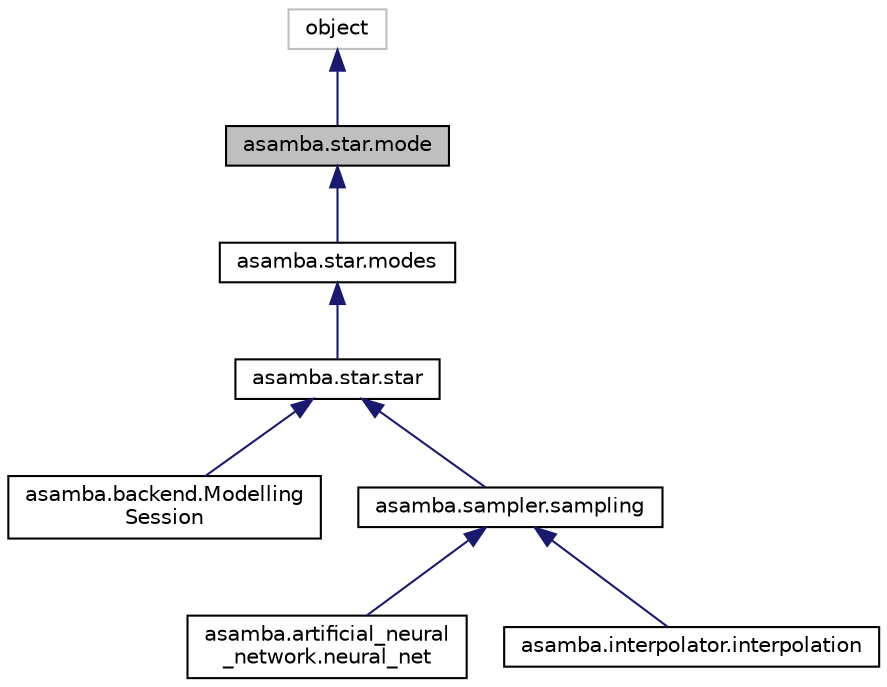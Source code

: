 digraph "asamba.star.mode"
{
  edge [fontname="Helvetica",fontsize="10",labelfontname="Helvetica",labelfontsize="10"];
  node [fontname="Helvetica",fontsize="10",shape=record];
  Node0 [label="asamba.star.mode",height=0.2,width=0.4,color="black", fillcolor="grey75", style="filled", fontcolor="black"];
  Node1 -> Node0 [dir="back",color="midnightblue",fontsize="10",style="solid"];
  Node1 [label="object",height=0.2,width=0.4,color="grey75", fillcolor="white", style="filled"];
  Node0 -> Node2 [dir="back",color="midnightblue",fontsize="10",style="solid"];
  Node2 [label="asamba.star.modes",height=0.2,width=0.4,color="black", fillcolor="white", style="filled",URL="$classasamba_1_1star_1_1modes.html"];
  Node2 -> Node3 [dir="back",color="midnightblue",fontsize="10",style="solid"];
  Node3 [label="asamba.star.star",height=0.2,width=0.4,color="black", fillcolor="white", style="filled",URL="$classasamba_1_1star_1_1star.html"];
  Node3 -> Node4 [dir="back",color="midnightblue",fontsize="10",style="solid"];
  Node4 [label="asamba.backend.Modelling\lSession",height=0.2,width=0.4,color="black", fillcolor="white", style="filled",URL="$classasamba_1_1backend_1_1_modelling_session.html",tooltip="U S E R - C O N T R O L L E D P A R A M E T E R S : B A C K E N D O B J E C T S T H A T D O T H E R E..."];
  Node3 -> Node5 [dir="back",color="midnightblue",fontsize="10",style="solid"];
  Node5 [label="asamba.sampler.sampling",height=0.2,width=0.4,color="black", fillcolor="white", style="filled",URL="$classasamba_1_1sampler_1_1sampling.html"];
  Node5 -> Node6 [dir="back",color="midnightblue",fontsize="10",style="solid"];
  Node6 [label="asamba.artificial_neural\l_network.neural_net",height=0.2,width=0.4,color="black", fillcolor="white", style="filled",URL="$classasamba_1_1artificial__neural__network_1_1neural__net.html"];
  Node5 -> Node7 [dir="back",color="midnightblue",fontsize="10",style="solid"];
  Node7 [label="asamba.interpolator.interpolation",height=0.2,width=0.4,color="black", fillcolor="white", style="filled",URL="$classasamba_1_1interpolator_1_1interpolation.html"];
}
